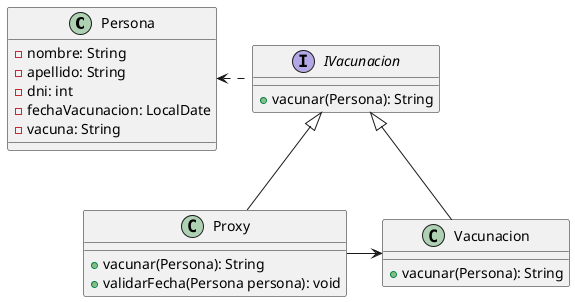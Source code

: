 @startuml
'https://plantuml.com/sequence-diagram

class Persona{
-nombre: String
-apellido: String
-dni: int
-fechaVacunacion: LocalDate
-vacuna: String
}

interface IVacunacion{
+vacunar(Persona): String
}

class Proxy{
+vacunar(Persona): String
+validarFecha(Persona persona): void
}

class Vacunacion{
+vacunar(Persona): String
}

IVacunacion .l.> Persona
Proxy -u-|> IVacunacion
Vacunacion -u-|> IVacunacion
Proxy -r-> Vacunacion

@enduml